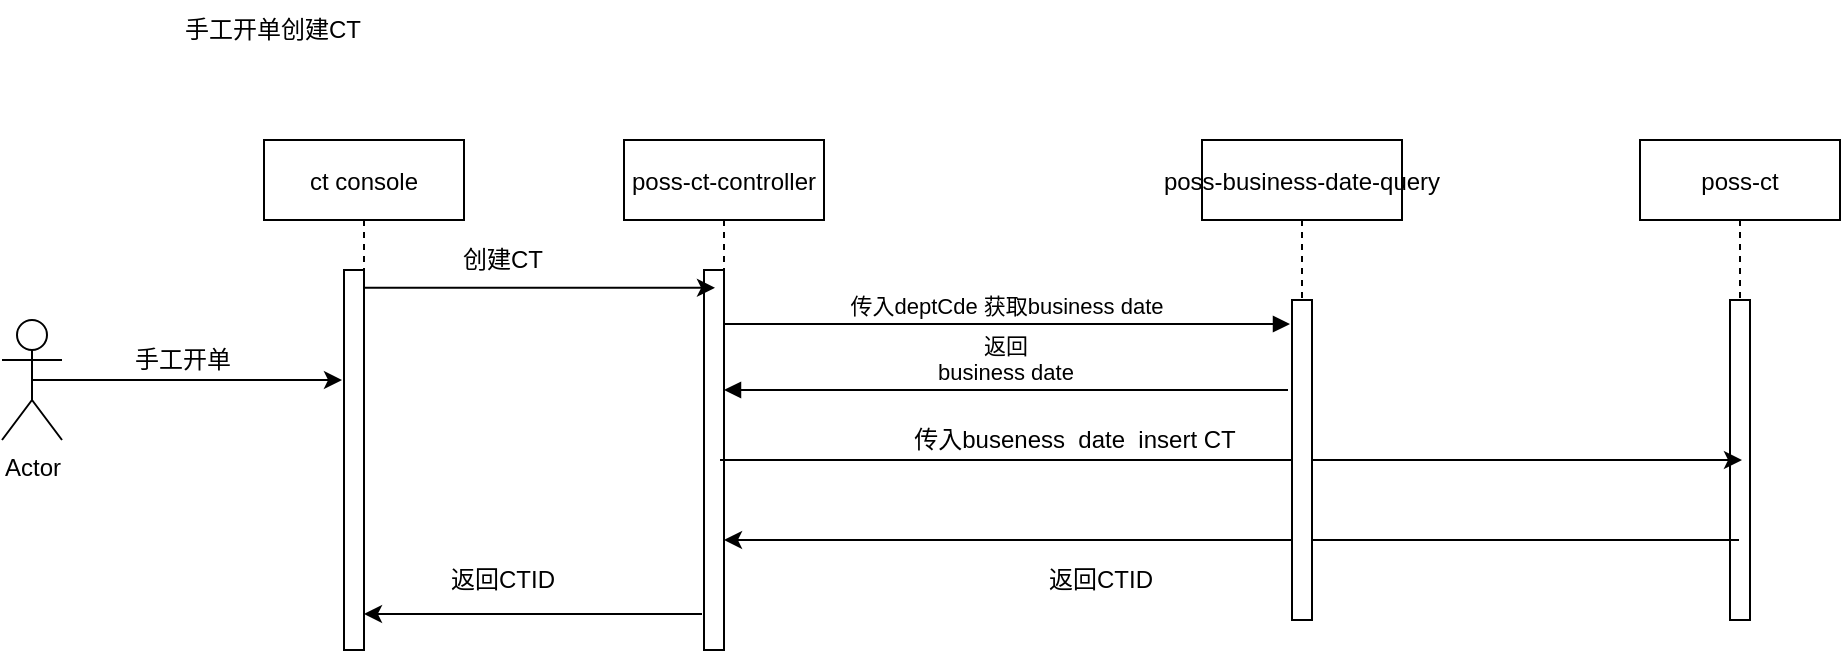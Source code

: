 <mxfile version="20.5.1" type="github">
  <diagram id="kgpKYQtTHZ0yAKxKKP6v" name="Page-1">
    <mxGraphModel dx="2272" dy="764" grid="1" gridSize="10" guides="1" tooltips="1" connect="1" arrows="1" fold="1" page="1" pageScale="1" pageWidth="850" pageHeight="1100" math="0" shadow="0">
      <root>
        <mxCell id="0" />
        <mxCell id="1" parent="0" />
        <mxCell id="3nuBFxr9cyL0pnOWT2aG-1" value="poss-ct-controller" style="shape=umlLifeline;perimeter=lifelinePerimeter;container=1;collapsible=0;recursiveResize=0;rounded=0;shadow=0;strokeWidth=1;" parent="1" vertex="1">
          <mxGeometry x="231" y="80" width="100" height="250" as="geometry" />
        </mxCell>
        <mxCell id="3nuBFxr9cyL0pnOWT2aG-2" value="" style="points=[];perimeter=orthogonalPerimeter;rounded=0;shadow=0;strokeWidth=1;" parent="3nuBFxr9cyL0pnOWT2aG-1" vertex="1">
          <mxGeometry x="40" y="65" width="10" height="190" as="geometry" />
        </mxCell>
        <mxCell id="3nuBFxr9cyL0pnOWT2aG-8" value="传入deptCde 获取business date" style="verticalAlign=bottom;endArrow=block;entryX=0;entryY=0;shadow=0;strokeWidth=1;" parent="1" edge="1">
          <mxGeometry relative="1" as="geometry">
            <mxPoint x="281" y="172.0" as="sourcePoint" />
            <mxPoint x="564" y="172.0" as="targetPoint" />
          </mxGeometry>
        </mxCell>
        <mxCell id="3nuBFxr9cyL0pnOWT2aG-9" value="&#xa;返回&#xa;business date" style="verticalAlign=bottom;endArrow=block;entryX=0.51;entryY=0.5;shadow=0;strokeWidth=1;entryDx=0;entryDy=0;entryPerimeter=0;" parent="1" edge="1">
          <mxGeometry relative="1" as="geometry">
            <mxPoint x="563" y="205" as="sourcePoint" />
            <mxPoint x="281" y="205" as="targetPoint" />
          </mxGeometry>
        </mxCell>
        <mxCell id="pnYVtmlth89mPQ1c_yyM-3" value="poss-ct" style="shape=umlLifeline;perimeter=lifelinePerimeter;container=1;collapsible=0;recursiveResize=0;rounded=0;shadow=0;strokeWidth=1;" vertex="1" parent="1">
          <mxGeometry x="739" y="80" width="100" height="240" as="geometry" />
        </mxCell>
        <mxCell id="pnYVtmlth89mPQ1c_yyM-4" value="" style="points=[];perimeter=orthogonalPerimeter;rounded=0;shadow=0;strokeWidth=1;" vertex="1" parent="pnYVtmlth89mPQ1c_yyM-3">
          <mxGeometry x="45" y="80" width="10" height="160" as="geometry" />
        </mxCell>
        <mxCell id="pnYVtmlth89mPQ1c_yyM-5" value="" style="endArrow=classic;html=1;rounded=0;entryX=0.6;entryY=0.5;entryDx=0;entryDy=0;entryPerimeter=0;" edge="1" parent="1" target="pnYVtmlth89mPQ1c_yyM-4">
          <mxGeometry width="50" height="50" relative="1" as="geometry">
            <mxPoint x="279" y="240" as="sourcePoint" />
            <mxPoint x="776.5" y="240" as="targetPoint" />
          </mxGeometry>
        </mxCell>
        <mxCell id="pnYVtmlth89mPQ1c_yyM-6" value="传入buseness&amp;nbsp; date&amp;nbsp; insert CT" style="text;html=1;align=center;verticalAlign=middle;resizable=0;points=[];autosize=1;strokeColor=none;fillColor=none;" vertex="1" parent="1">
          <mxGeometry x="366" y="215" width="180" height="30" as="geometry" />
        </mxCell>
        <mxCell id="pnYVtmlth89mPQ1c_yyM-7" value="" style="endArrow=classic;html=1;rounded=0;" edge="1" parent="1" source="pnYVtmlth89mPQ1c_yyM-3">
          <mxGeometry width="50" height="50" relative="1" as="geometry">
            <mxPoint x="589" y="390" as="sourcePoint" />
            <mxPoint x="281" y="280" as="targetPoint" />
          </mxGeometry>
        </mxCell>
        <mxCell id="pnYVtmlth89mPQ1c_yyM-8" value="返回CTID" style="text;html=1;align=center;verticalAlign=middle;resizable=0;points=[];autosize=1;strokeColor=none;fillColor=none;" vertex="1" parent="1">
          <mxGeometry x="429" y="285" width="80" height="30" as="geometry" />
        </mxCell>
        <mxCell id="pnYVtmlth89mPQ1c_yyM-12" value="ct console" style="shape=umlLifeline;perimeter=lifelinePerimeter;container=1;collapsible=0;recursiveResize=0;rounded=0;shadow=0;strokeWidth=1;" vertex="1" parent="1">
          <mxGeometry x="51" y="80" width="100" height="250" as="geometry" />
        </mxCell>
        <mxCell id="pnYVtmlth89mPQ1c_yyM-13" value="" style="points=[];perimeter=orthogonalPerimeter;rounded=0;shadow=0;strokeWidth=1;" vertex="1" parent="pnYVtmlth89mPQ1c_yyM-12">
          <mxGeometry x="40" y="65" width="10" height="190" as="geometry" />
        </mxCell>
        <mxCell id="pnYVtmlth89mPQ1c_yyM-24" value="" style="endArrow=classic;html=1;rounded=0;exitX=0.5;exitY=0.5;exitDx=0;exitDy=0;exitPerimeter=0;" edge="1" parent="pnYVtmlth89mPQ1c_yyM-12" source="pnYVtmlth89mPQ1c_yyM-17">
          <mxGeometry width="50" height="50" relative="1" as="geometry">
            <mxPoint x="-101" y="124.5" as="sourcePoint" />
            <mxPoint x="39" y="120" as="targetPoint" />
          </mxGeometry>
        </mxCell>
        <mxCell id="pnYVtmlth89mPQ1c_yyM-16" value="手工开单创建CT" style="text;html=1;align=center;verticalAlign=middle;resizable=0;points=[];autosize=1;strokeColor=none;fillColor=none;" vertex="1" parent="1">
          <mxGeometry y="10" width="110" height="30" as="geometry" />
        </mxCell>
        <mxCell id="pnYVtmlth89mPQ1c_yyM-17" value="Actor" style="shape=umlActor;verticalLabelPosition=bottom;verticalAlign=top;html=1;outlineConnect=0;" vertex="1" parent="1">
          <mxGeometry x="-80" y="170" width="30" height="60" as="geometry" />
        </mxCell>
        <mxCell id="pnYVtmlth89mPQ1c_yyM-20" value="" style="endArrow=classic;html=1;rounded=0;exitX=1.4;exitY=0.047;exitDx=0;exitDy=0;exitPerimeter=0;" edge="1" parent="1">
          <mxGeometry width="50" height="50" relative="1" as="geometry">
            <mxPoint x="101" y="153.93" as="sourcePoint" />
            <mxPoint x="276.5" y="153.93" as="targetPoint" />
          </mxGeometry>
        </mxCell>
        <mxCell id="pnYVtmlth89mPQ1c_yyM-21" value="创建CT" style="text;html=1;align=center;verticalAlign=middle;resizable=0;points=[];autosize=1;strokeColor=none;fillColor=none;" vertex="1" parent="1">
          <mxGeometry x="140" y="125" width="60" height="30" as="geometry" />
        </mxCell>
        <mxCell id="pnYVtmlth89mPQ1c_yyM-22" value="" style="endArrow=classic;html=1;rounded=0;exitX=-0.1;exitY=0.905;exitDx=0;exitDy=0;exitPerimeter=0;" edge="1" parent="1" source="3nuBFxr9cyL0pnOWT2aG-2" target="pnYVtmlth89mPQ1c_yyM-13">
          <mxGeometry width="50" height="50" relative="1" as="geometry">
            <mxPoint x="400" y="390" as="sourcePoint" />
            <mxPoint x="450" y="340" as="targetPoint" />
          </mxGeometry>
        </mxCell>
        <mxCell id="pnYVtmlth89mPQ1c_yyM-23" value="返回CTID" style="text;html=1;align=center;verticalAlign=middle;resizable=0;points=[];autosize=1;strokeColor=none;fillColor=none;" vertex="1" parent="1">
          <mxGeometry x="130" y="285" width="80" height="30" as="geometry" />
        </mxCell>
        <mxCell id="pnYVtmlth89mPQ1c_yyM-25" value="手工开单&lt;br&gt;" style="text;html=1;align=center;verticalAlign=middle;resizable=0;points=[];autosize=1;strokeColor=none;fillColor=none;" vertex="1" parent="1">
          <mxGeometry x="-25" y="175" width="70" height="30" as="geometry" />
        </mxCell>
        <mxCell id="pnYVtmlth89mPQ1c_yyM-26" value="poss-business-date-query" style="shape=umlLifeline;perimeter=lifelinePerimeter;container=1;collapsible=0;recursiveResize=0;rounded=0;shadow=0;strokeWidth=1;" vertex="1" parent="1">
          <mxGeometry x="520" y="80" width="100" height="240" as="geometry" />
        </mxCell>
        <mxCell id="pnYVtmlth89mPQ1c_yyM-27" value="" style="points=[];perimeter=orthogonalPerimeter;rounded=0;shadow=0;strokeWidth=1;" vertex="1" parent="pnYVtmlth89mPQ1c_yyM-26">
          <mxGeometry x="45" y="80" width="10" height="160" as="geometry" />
        </mxCell>
      </root>
    </mxGraphModel>
  </diagram>
</mxfile>
